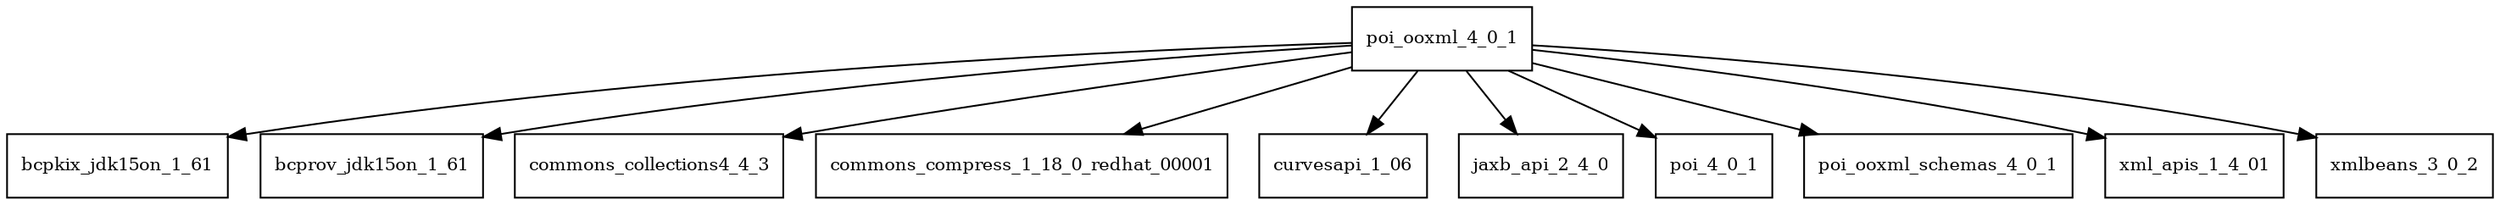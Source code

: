 digraph poi_ooxml_4_0_1_dependencies {
  node [shape = box, fontsize=10.0];
  poi_ooxml_4_0_1 -> bcpkix_jdk15on_1_61;
  poi_ooxml_4_0_1 -> bcprov_jdk15on_1_61;
  poi_ooxml_4_0_1 -> commons_collections4_4_3;
  poi_ooxml_4_0_1 -> commons_compress_1_18_0_redhat_00001;
  poi_ooxml_4_0_1 -> curvesapi_1_06;
  poi_ooxml_4_0_1 -> jaxb_api_2_4_0;
  poi_ooxml_4_0_1 -> poi_4_0_1;
  poi_ooxml_4_0_1 -> poi_ooxml_schemas_4_0_1;
  poi_ooxml_4_0_1 -> xml_apis_1_4_01;
  poi_ooxml_4_0_1 -> xmlbeans_3_0_2;
}
